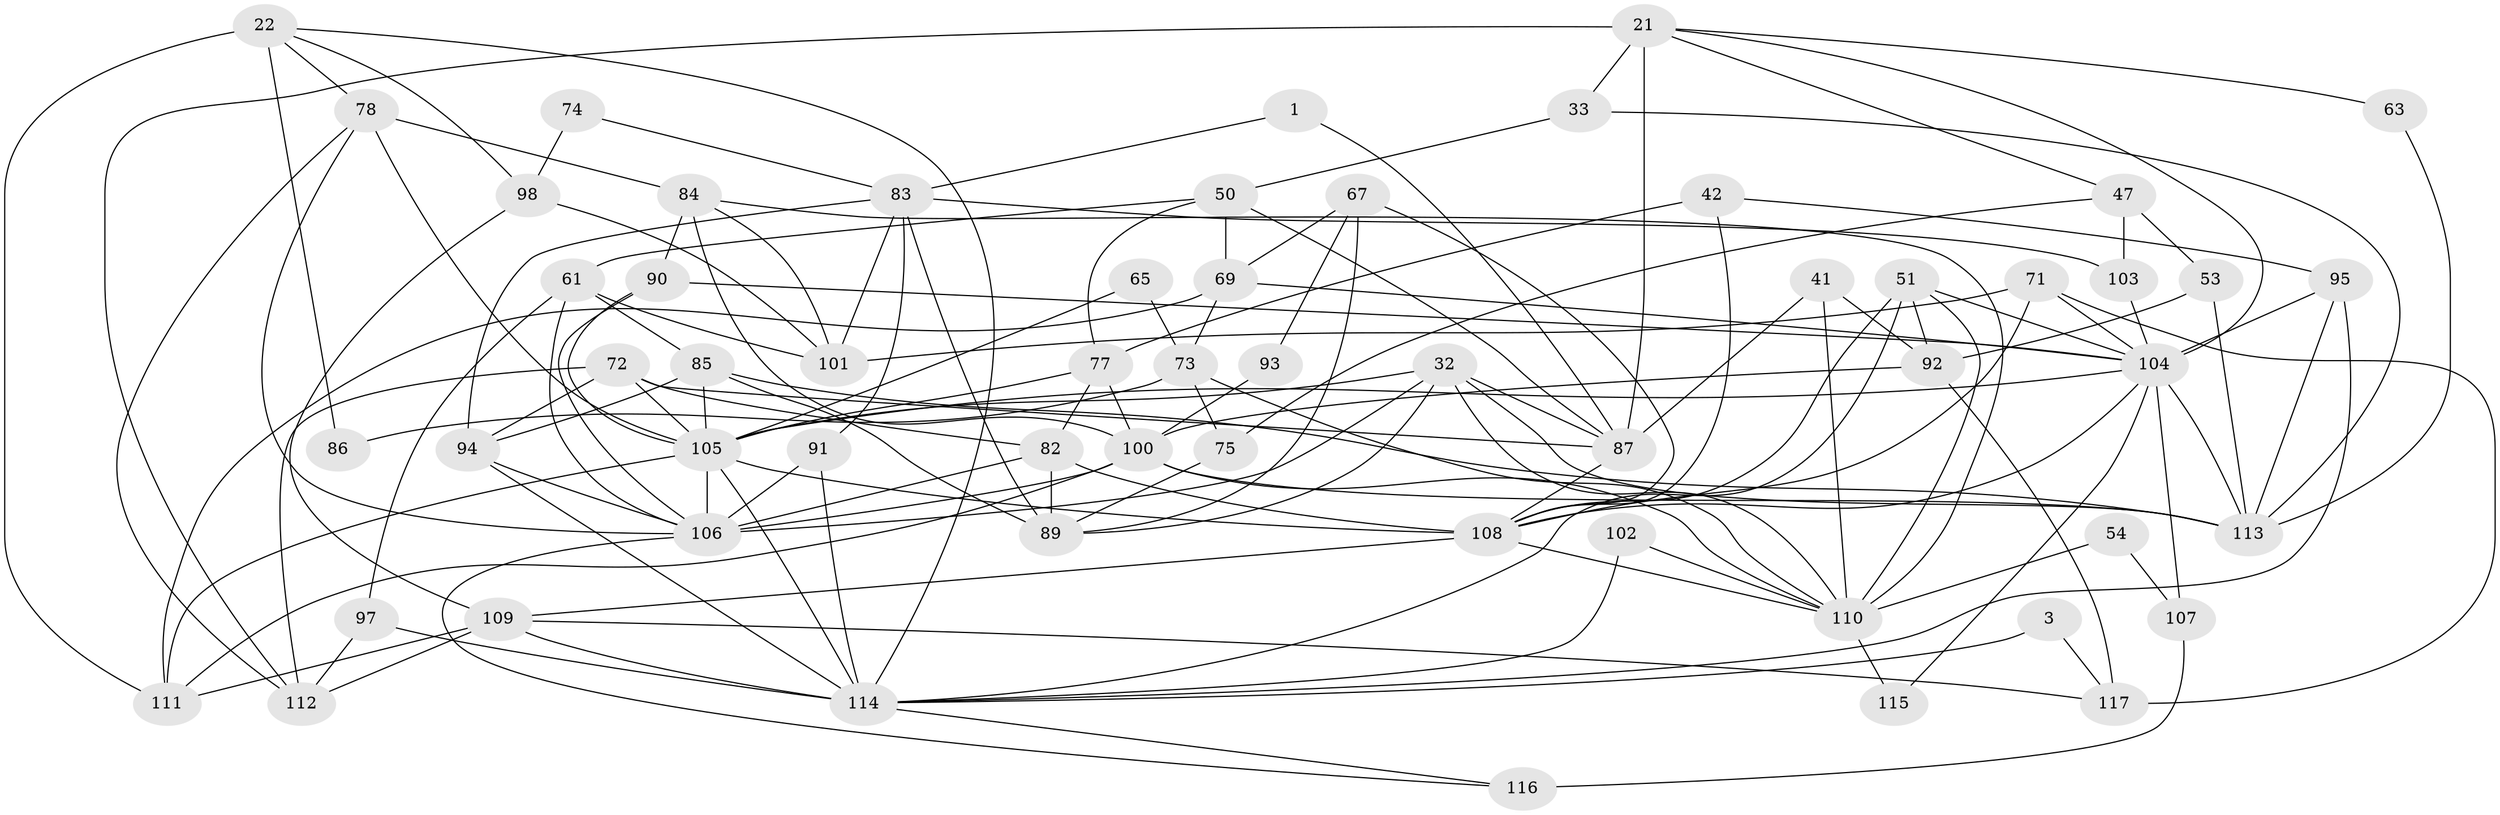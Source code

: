 // original degree distribution, {2: 0.17094017094017094, 3: 0.26495726495726496, 5: 0.19658119658119658, 8: 0.008547008547008548, 4: 0.20512820512820512, 6: 0.10256410256410256, 7: 0.042735042735042736, 9: 0.008547008547008548}
// Generated by graph-tools (version 1.1) at 2025/50/03/09/25 04:50:39]
// undirected, 58 vertices, 141 edges
graph export_dot {
graph [start="1"]
  node [color=gray90,style=filled];
  1;
  3;
  21;
  22;
  32 [super="+19+26"];
  33;
  41;
  42;
  47 [super="+45"];
  50 [super="+29"];
  51 [super="+35"];
  53;
  54;
  61 [super="+55"];
  63;
  65;
  67;
  69 [super="+40"];
  71;
  72;
  73;
  74;
  75;
  77;
  78 [super="+59"];
  82 [super="+28"];
  83 [super="+6"];
  84 [super="+58"];
  85 [super="+79"];
  86;
  87 [super="+10+52"];
  89;
  90;
  91 [super="+70"];
  92 [super="+44"];
  93;
  94 [super="+12"];
  95 [super="+36"];
  97;
  98;
  100 [super="+88"];
  101 [super="+27"];
  102;
  103;
  104 [super="+68+80"];
  105 [super="+48+66+37"];
  106 [super="+20+99"];
  107 [super="+39"];
  108 [super="+23+18+9"];
  109 [super="+56"];
  110 [super="+60+57+64"];
  111 [super="+14"];
  112 [super="+2"];
  113 [super="+24+81+76"];
  114 [super="+43+31"];
  115 [super="+49"];
  116 [super="+96"];
  117 [super="+30"];
  1 -- 83;
  1 -- 87;
  3 -- 117;
  3 -- 114;
  21 -- 33;
  21 -- 47;
  21 -- 63;
  21 -- 112;
  21 -- 104;
  21 -- 87 [weight=2];
  22 -- 98;
  22 -- 111 [weight=2];
  22 -- 78;
  22 -- 86;
  22 -- 114;
  32 -- 106 [weight=2];
  32 -- 89;
  32 -- 113 [weight=2];
  32 -- 87;
  32 -- 110;
  32 -- 105;
  33 -- 113;
  33 -- 50;
  41 -- 92;
  41 -- 110;
  41 -- 87;
  42 -- 77;
  42 -- 108;
  42 -- 95;
  47 -- 53 [weight=2];
  47 -- 75;
  47 -- 103;
  50 -- 69;
  50 -- 61;
  50 -- 87;
  50 -- 77;
  51 -- 92 [weight=2];
  51 -- 114;
  51 -- 110 [weight=3];
  51 -- 104;
  51 -- 108;
  53 -- 92;
  53 -- 113;
  54 -- 110;
  54 -- 107;
  61 -- 97;
  61 -- 101;
  61 -- 106;
  61 -- 85;
  63 -- 113;
  65 -- 73;
  65 -- 105;
  67 -- 69;
  67 -- 89;
  67 -- 93;
  67 -- 108;
  69 -- 73 [weight=2];
  69 -- 111;
  69 -- 104;
  71 -- 104;
  71 -- 117 [weight=2];
  71 -- 101;
  71 -- 108;
  72 -- 87;
  72 -- 112;
  72 -- 82;
  72 -- 105 [weight=3];
  72 -- 94;
  73 -- 75;
  73 -- 86;
  73 -- 110;
  74 -- 98;
  74 -- 83;
  75 -- 89;
  77 -- 100;
  77 -- 82;
  77 -- 105;
  78 -- 105 [weight=2];
  78 -- 112;
  78 -- 84;
  78 -- 106;
  82 -- 89;
  82 -- 106;
  82 -- 108;
  83 -- 89 [weight=2];
  83 -- 101;
  83 -- 103;
  83 -- 91 [weight=2];
  83 -- 94;
  84 -- 90 [weight=2];
  84 -- 110;
  84 -- 100;
  84 -- 101;
  85 -- 105;
  85 -- 89;
  85 -- 113;
  85 -- 94;
  87 -- 108 [weight=2];
  90 -- 106;
  90 -- 104;
  90 -- 105;
  91 -- 114;
  91 -- 106 [weight=2];
  92 -- 117 [weight=2];
  92 -- 100;
  93 -- 100;
  94 -- 114;
  94 -- 106;
  95 -- 114 [weight=2];
  95 -- 113;
  95 -- 104 [weight=3];
  97 -- 112;
  97 -- 114;
  98 -- 101;
  98 -- 109;
  100 -- 111 [weight=2];
  100 -- 106;
  100 -- 113;
  100 -- 110;
  102 -- 114;
  102 -- 110;
  103 -- 104;
  104 -- 115 [weight=2];
  104 -- 108;
  104 -- 113 [weight=2];
  104 -- 107 [weight=2];
  104 -- 105;
  105 -- 114 [weight=2];
  105 -- 108 [weight=2];
  105 -- 106;
  105 -- 111;
  106 -- 116;
  107 -- 116 [weight=2];
  108 -- 109;
  108 -- 110 [weight=2];
  109 -- 117;
  109 -- 111 [weight=2];
  109 -- 112;
  109 -- 114;
  110 -- 115 [weight=2];
  114 -- 116;
}
